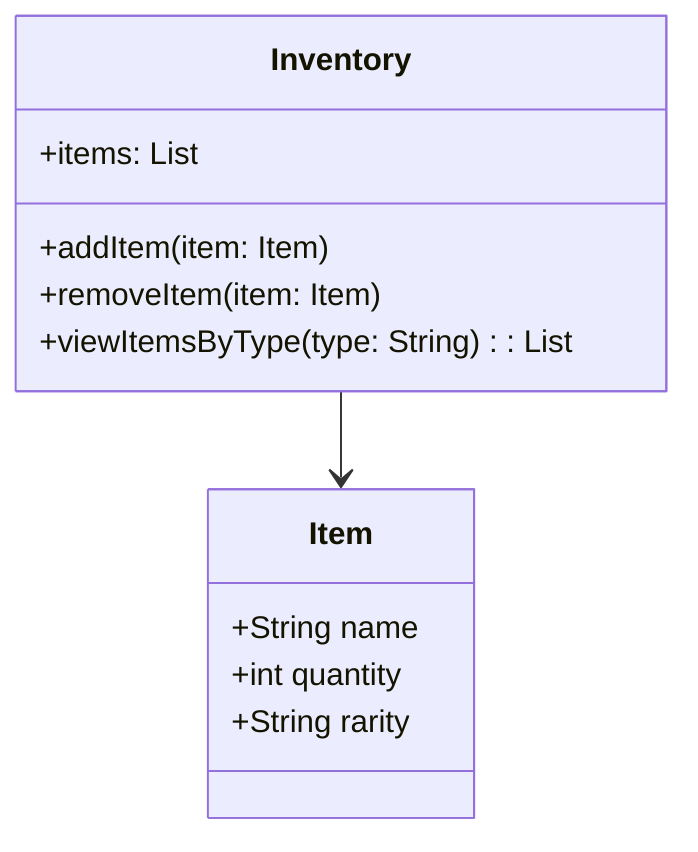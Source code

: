 classDiagram
    class Inventory {
        +addItem(item: Item)
        +removeItem(item: Item)
        +viewItemsByType(type: String) : List
        +items: List<Item>
    }

    class Item {
        +String name
        +int quantity
        +String rarity
    }

    Inventory --> Item